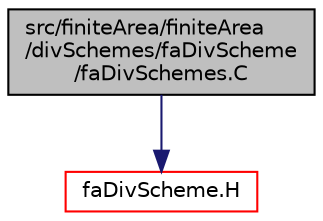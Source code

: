 digraph "src/finiteArea/finiteArea/divSchemes/faDivScheme/faDivSchemes.C"
{
  bgcolor="transparent";
  edge [fontname="Helvetica",fontsize="10",labelfontname="Helvetica",labelfontsize="10"];
  node [fontname="Helvetica",fontsize="10",shape=record];
  Node1 [label="src/finiteArea/finiteArea\l/divSchemes/faDivScheme\l/faDivSchemes.C",height=0.2,width=0.4,color="black", fillcolor="grey75", style="filled" fontcolor="black"];
  Node1 -> Node2 [color="midnightblue",fontsize="10",style="solid",fontname="Helvetica"];
  Node2 [label="faDivScheme.H",height=0.2,width=0.4,color="red",URL="$faDivScheme_8H.html"];
}
